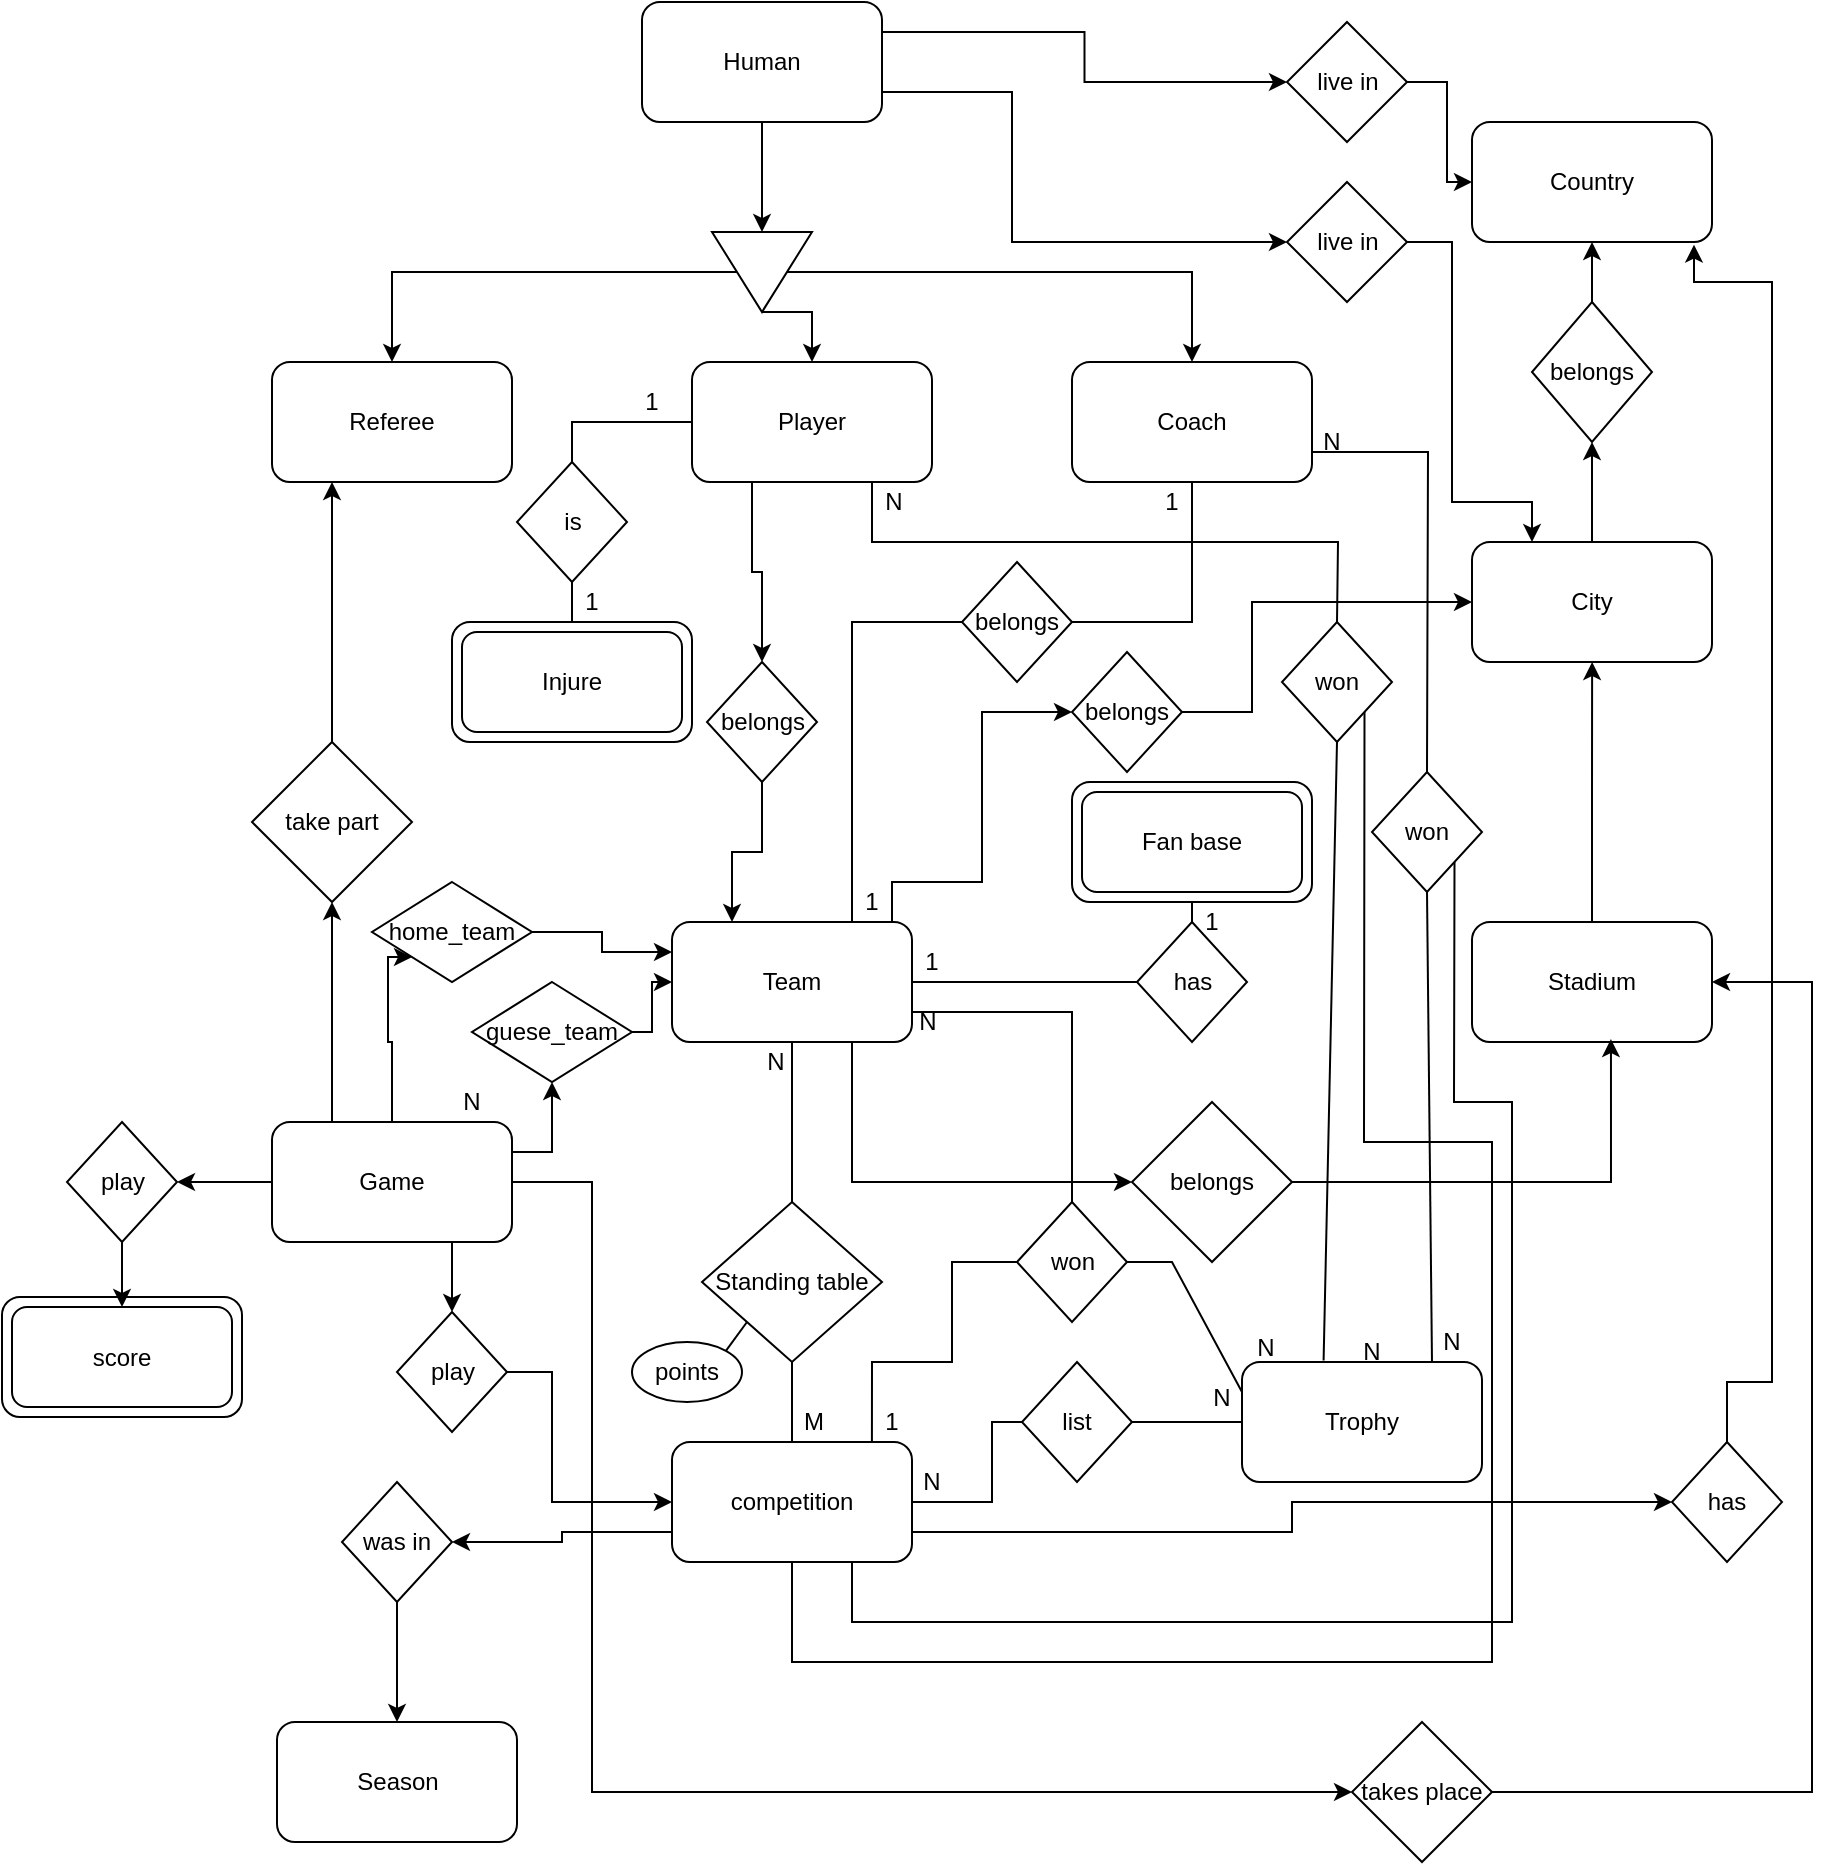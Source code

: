 <mxfile version="21.6.8" type="device">
  <diagram id="R2lEEEUBdFMjLlhIrx00" name="Page-1">
    <mxGraphModel dx="2350" dy="809" grid="1" gridSize="10" guides="1" tooltips="1" connect="1" arrows="1" fold="1" page="1" pageScale="1" pageWidth="850" pageHeight="1100" math="0" shadow="0" extFonts="Permanent Marker^https://fonts.googleapis.com/css?family=Permanent+Marker">
      <root>
        <mxCell id="0" />
        <mxCell id="1" parent="0" />
        <mxCell id="Ifv0peg_9ecCGmpnPI6d-1" value="Trophy" style="rounded=1;whiteSpace=wrap;html=1;" parent="1" vertex="1">
          <mxGeometry x="545" y="690" width="120" height="60" as="geometry" />
        </mxCell>
        <mxCell id="Ifv0peg_9ecCGmpnPI6d-2" value="Coach" style="rounded=1;whiteSpace=wrap;html=1;" parent="1" vertex="1">
          <mxGeometry x="460" y="190" width="120" height="60" as="geometry" />
        </mxCell>
        <mxCell id="a8GGQNK3S_I24VC0n6qX-1" style="edgeStyle=orthogonalEdgeStyle;rounded=0;orthogonalLoop=1;jettySize=auto;html=1;exitX=0.25;exitY=1;exitDx=0;exitDy=0;" parent="1" source="Ifv0peg_9ecCGmpnPI6d-3" target="Ifv0peg_9ecCGmpnPI6d-55" edge="1">
          <mxGeometry relative="1" as="geometry" />
        </mxCell>
        <mxCell id="Ifv0peg_9ecCGmpnPI6d-3" value="Player" style="rounded=1;whiteSpace=wrap;html=1;" parent="1" vertex="1">
          <mxGeometry x="270" y="190" width="120" height="60" as="geometry" />
        </mxCell>
        <mxCell id="Ifv0peg_9ecCGmpnPI6d-4" value="Country" style="rounded=1;whiteSpace=wrap;html=1;" parent="1" vertex="1">
          <mxGeometry x="660" y="70" width="120" height="60" as="geometry" />
        </mxCell>
        <mxCell id="a8GGQNK3S_I24VC0n6qX-11" style="edgeStyle=orthogonalEdgeStyle;rounded=0;orthogonalLoop=1;jettySize=auto;html=1;exitX=1;exitY=0.75;exitDx=0;exitDy=0;entryX=0;entryY=0.5;entryDx=0;entryDy=0;" parent="1" source="Ifv0peg_9ecCGmpnPI6d-5" target="Ifv0peg_9ecCGmpnPI6d-134" edge="1">
          <mxGeometry relative="1" as="geometry">
            <Array as="points">
              <mxPoint x="570" y="775" />
              <mxPoint x="570" y="760" />
            </Array>
          </mxGeometry>
        </mxCell>
        <mxCell id="_Isxe9Zg4nMbzdoY5gLe-24" style="edgeStyle=orthogonalEdgeStyle;rounded=0;orthogonalLoop=1;jettySize=auto;html=1;exitX=0;exitY=0.75;exitDx=0;exitDy=0;entryX=1;entryY=0.5;entryDx=0;entryDy=0;" edge="1" parent="1" source="Ifv0peg_9ecCGmpnPI6d-5" target="a8GGQNK3S_I24VC0n6qX-14">
          <mxGeometry relative="1" as="geometry" />
        </mxCell>
        <mxCell id="Ifv0peg_9ecCGmpnPI6d-5" value="competition" style="rounded=1;whiteSpace=wrap;html=1;" parent="1" vertex="1">
          <mxGeometry x="260" y="730" width="120" height="60" as="geometry" />
        </mxCell>
        <mxCell id="Ifv0peg_9ecCGmpnPI6d-146" style="edgeStyle=orthogonalEdgeStyle;rounded=0;orthogonalLoop=1;jettySize=auto;html=1;exitX=0.5;exitY=0;exitDx=0;exitDy=0;" parent="1" source="Ifv0peg_9ecCGmpnPI6d-6" edge="1">
          <mxGeometry relative="1" as="geometry">
            <mxPoint x="720.059" y="340" as="targetPoint" />
          </mxGeometry>
        </mxCell>
        <mxCell id="Ifv0peg_9ecCGmpnPI6d-6" value="Stadium" style="rounded=1;whiteSpace=wrap;html=1;" parent="1" vertex="1">
          <mxGeometry x="660" y="470" width="120" height="60" as="geometry" />
        </mxCell>
        <mxCell id="Ifv0peg_9ecCGmpnPI6d-7" value="Referee" style="rounded=1;whiteSpace=wrap;html=1;" parent="1" vertex="1">
          <mxGeometry x="60" y="190" width="120" height="60" as="geometry" />
        </mxCell>
        <mxCell id="a8GGQNK3S_I24VC0n6qX-3" style="edgeStyle=orthogonalEdgeStyle;rounded=0;orthogonalLoop=1;jettySize=auto;html=1;exitX=0.5;exitY=0;exitDx=0;exitDy=0;entryX=0.5;entryY=1;entryDx=0;entryDy=0;" parent="1" source="Ifv0peg_9ecCGmpnPI6d-8" target="Ifv0peg_9ecCGmpnPI6d-31" edge="1">
          <mxGeometry relative="1" as="geometry" />
        </mxCell>
        <mxCell id="Ifv0peg_9ecCGmpnPI6d-8" value="City" style="rounded=1;whiteSpace=wrap;html=1;" parent="1" vertex="1">
          <mxGeometry x="660" y="280" width="120" height="60" as="geometry" />
        </mxCell>
        <mxCell id="Ifv0peg_9ecCGmpnPI6d-153" style="edgeStyle=orthogonalEdgeStyle;rounded=0;orthogonalLoop=1;jettySize=auto;html=1;exitX=1;exitY=0.5;exitDx=0;exitDy=0;entryX=0;entryY=0.5;entryDx=0;entryDy=0;" parent="1" source="Ifv0peg_9ecCGmpnPI6d-9" target="Ifv0peg_9ecCGmpnPI6d-137" edge="1">
          <mxGeometry relative="1" as="geometry">
            <mxPoint x="210" y="600.353" as="targetPoint" />
            <Array as="points">
              <mxPoint x="220" y="600" />
              <mxPoint x="220" y="905" />
            </Array>
          </mxGeometry>
        </mxCell>
        <mxCell id="_Isxe9Zg4nMbzdoY5gLe-5" style="edgeStyle=orthogonalEdgeStyle;rounded=0;orthogonalLoop=1;jettySize=auto;html=1;exitX=0;exitY=0.5;exitDx=0;exitDy=0;entryX=1;entryY=0.5;entryDx=0;entryDy=0;" edge="1" parent="1" source="Ifv0peg_9ecCGmpnPI6d-9" target="_Isxe9Zg4nMbzdoY5gLe-3">
          <mxGeometry relative="1" as="geometry" />
        </mxCell>
        <mxCell id="_Isxe9Zg4nMbzdoY5gLe-7" style="edgeStyle=orthogonalEdgeStyle;rounded=0;orthogonalLoop=1;jettySize=auto;html=1;exitX=0.25;exitY=0;exitDx=0;exitDy=0;entryX=0.5;entryY=1;entryDx=0;entryDy=0;" edge="1" parent="1" source="Ifv0peg_9ecCGmpnPI6d-9" target="Ifv0peg_9ecCGmpnPI6d-60">
          <mxGeometry relative="1" as="geometry" />
        </mxCell>
        <mxCell id="_Isxe9Zg4nMbzdoY5gLe-12" style="edgeStyle=orthogonalEdgeStyle;rounded=0;orthogonalLoop=1;jettySize=auto;html=1;exitX=0.75;exitY=1;exitDx=0;exitDy=0;entryX=0.5;entryY=0;entryDx=0;entryDy=0;" edge="1" parent="1" source="Ifv0peg_9ecCGmpnPI6d-9" target="_Isxe9Zg4nMbzdoY5gLe-10">
          <mxGeometry relative="1" as="geometry" />
        </mxCell>
        <mxCell id="_Isxe9Zg4nMbzdoY5gLe-16" style="edgeStyle=orthogonalEdgeStyle;rounded=0;orthogonalLoop=1;jettySize=auto;html=1;exitX=0.5;exitY=0;exitDx=0;exitDy=0;entryX=0;entryY=1;entryDx=0;entryDy=0;" edge="1" parent="1" source="Ifv0peg_9ecCGmpnPI6d-9" target="Ifv0peg_9ecCGmpnPI6d-64">
          <mxGeometry relative="1" as="geometry">
            <Array as="points">
              <mxPoint x="120" y="530" />
              <mxPoint x="118" y="530" />
            </Array>
          </mxGeometry>
        </mxCell>
        <mxCell id="_Isxe9Zg4nMbzdoY5gLe-18" style="edgeStyle=orthogonalEdgeStyle;rounded=0;orthogonalLoop=1;jettySize=auto;html=1;exitX=1;exitY=0.25;exitDx=0;exitDy=0;entryX=0.5;entryY=1;entryDx=0;entryDy=0;" edge="1" parent="1" source="Ifv0peg_9ecCGmpnPI6d-9" target="_Isxe9Zg4nMbzdoY5gLe-15">
          <mxGeometry relative="1" as="geometry" />
        </mxCell>
        <mxCell id="Ifv0peg_9ecCGmpnPI6d-9" value="Game" style="rounded=1;whiteSpace=wrap;html=1;" parent="1" vertex="1">
          <mxGeometry x="60" y="570" width="120" height="60" as="geometry" />
        </mxCell>
        <mxCell id="Ifv0peg_9ecCGmpnPI6d-10" value="Season" style="rounded=1;whiteSpace=wrap;html=1;" parent="1" vertex="1">
          <mxGeometry x="62.5" y="870" width="120" height="60" as="geometry" />
        </mxCell>
        <mxCell id="Ifv0peg_9ecCGmpnPI6d-12" value="Fan base" style="rounded=1;whiteSpace=wrap;html=1;" parent="1" vertex="1">
          <mxGeometry x="460" y="400" width="120" height="60" as="geometry" />
        </mxCell>
        <mxCell id="Ifv0peg_9ecCGmpnPI6d-147" style="edgeStyle=orthogonalEdgeStyle;rounded=0;orthogonalLoop=1;jettySize=auto;html=1;exitX=0.75;exitY=1;exitDx=0;exitDy=0;entryX=0;entryY=0.5;entryDx=0;entryDy=0;" parent="1" source="Ifv0peg_9ecCGmpnPI6d-13" target="Ifv0peg_9ecCGmpnPI6d-70" edge="1">
          <mxGeometry relative="1" as="geometry" />
        </mxCell>
        <mxCell id="Ifv0peg_9ecCGmpnPI6d-13" value="Team" style="rounded=1;whiteSpace=wrap;html=1;" parent="1" vertex="1">
          <mxGeometry x="260" y="470" width="120" height="60" as="geometry" />
        </mxCell>
        <mxCell id="Ifv0peg_9ecCGmpnPI6d-15" value="Injure" style="rounded=1;whiteSpace=wrap;html=1;" parent="1" vertex="1">
          <mxGeometry x="150" y="320" width="120" height="60" as="geometry" />
        </mxCell>
        <mxCell id="Ifv0peg_9ecCGmpnPI6d-19" style="edgeStyle=orthogonalEdgeStyle;rounded=0;orthogonalLoop=1;jettySize=auto;html=1;exitX=0.5;exitY=1;exitDx=0;exitDy=0;entryX=0;entryY=0.5;entryDx=0;entryDy=0;strokeColor=default;" parent="1" source="Ifv0peg_9ecCGmpnPI6d-16" target="Ifv0peg_9ecCGmpnPI6d-18" edge="1">
          <mxGeometry relative="1" as="geometry" />
        </mxCell>
        <mxCell id="a8GGQNK3S_I24VC0n6qX-7" style="edgeStyle=orthogonalEdgeStyle;rounded=0;orthogonalLoop=1;jettySize=auto;html=1;exitX=1;exitY=0.25;exitDx=0;exitDy=0;entryX=0;entryY=0.5;entryDx=0;entryDy=0;" parent="1" source="Ifv0peg_9ecCGmpnPI6d-16" target="Ifv0peg_9ecCGmpnPI6d-129" edge="1">
          <mxGeometry relative="1" as="geometry" />
        </mxCell>
        <mxCell id="a8GGQNK3S_I24VC0n6qX-9" style="edgeStyle=orthogonalEdgeStyle;rounded=0;orthogonalLoop=1;jettySize=auto;html=1;exitX=1;exitY=0.75;exitDx=0;exitDy=0;entryX=0;entryY=0.5;entryDx=0;entryDy=0;" parent="1" source="Ifv0peg_9ecCGmpnPI6d-16" target="Ifv0peg_9ecCGmpnPI6d-28" edge="1">
          <mxGeometry relative="1" as="geometry">
            <Array as="points">
              <mxPoint x="430" y="55" />
              <mxPoint x="430" y="130" />
            </Array>
          </mxGeometry>
        </mxCell>
        <mxCell id="Ifv0peg_9ecCGmpnPI6d-16" value="Human" style="rounded=1;whiteSpace=wrap;html=1;" parent="1" vertex="1">
          <mxGeometry x="245" y="10" width="120" height="60" as="geometry" />
        </mxCell>
        <mxCell id="Ifv0peg_9ecCGmpnPI6d-21" style="edgeStyle=orthogonalEdgeStyle;rounded=0;orthogonalLoop=1;jettySize=auto;html=1;exitX=0.5;exitY=1;exitDx=0;exitDy=0;entryX=0.5;entryY=0;entryDx=0;entryDy=0;" parent="1" source="Ifv0peg_9ecCGmpnPI6d-18" target="Ifv0peg_9ecCGmpnPI6d-7" edge="1">
          <mxGeometry relative="1" as="geometry" />
        </mxCell>
        <mxCell id="Ifv0peg_9ecCGmpnPI6d-22" style="edgeStyle=orthogonalEdgeStyle;rounded=0;orthogonalLoop=1;jettySize=auto;html=1;exitX=1;exitY=0.5;exitDx=0;exitDy=0;entryX=0.5;entryY=0;entryDx=0;entryDy=0;" parent="1" source="Ifv0peg_9ecCGmpnPI6d-18" target="Ifv0peg_9ecCGmpnPI6d-3" edge="1">
          <mxGeometry relative="1" as="geometry" />
        </mxCell>
        <mxCell id="Ifv0peg_9ecCGmpnPI6d-23" style="edgeStyle=orthogonalEdgeStyle;rounded=0;orthogonalLoop=1;jettySize=auto;html=1;exitX=0.5;exitY=0;exitDx=0;exitDy=0;entryX=0.5;entryY=0;entryDx=0;entryDy=0;" parent="1" source="Ifv0peg_9ecCGmpnPI6d-18" target="Ifv0peg_9ecCGmpnPI6d-2" edge="1">
          <mxGeometry relative="1" as="geometry" />
        </mxCell>
        <mxCell id="Ifv0peg_9ecCGmpnPI6d-18" value="" style="triangle;whiteSpace=wrap;html=1;rotation=90;" parent="1" vertex="1">
          <mxGeometry x="285" y="120" width="40" height="50" as="geometry" />
        </mxCell>
        <mxCell id="a8GGQNK3S_I24VC0n6qX-10" style="edgeStyle=orthogonalEdgeStyle;rounded=0;orthogonalLoop=1;jettySize=auto;html=1;exitX=1;exitY=0.5;exitDx=0;exitDy=0;entryX=0.25;entryY=0;entryDx=0;entryDy=0;" parent="1" source="Ifv0peg_9ecCGmpnPI6d-28" target="Ifv0peg_9ecCGmpnPI6d-8" edge="1">
          <mxGeometry relative="1" as="geometry">
            <Array as="points">
              <mxPoint x="650" y="130" />
              <mxPoint x="650" y="260" />
              <mxPoint x="690" y="260" />
            </Array>
          </mxGeometry>
        </mxCell>
        <mxCell id="Ifv0peg_9ecCGmpnPI6d-28" value="live in" style="rhombus;whiteSpace=wrap;html=1;" parent="1" vertex="1">
          <mxGeometry x="567.5" y="100" width="60" height="60" as="geometry" />
        </mxCell>
        <mxCell id="a8GGQNK3S_I24VC0n6qX-4" style="edgeStyle=orthogonalEdgeStyle;rounded=0;orthogonalLoop=1;jettySize=auto;html=1;exitX=0.5;exitY=0;exitDx=0;exitDy=0;entryX=0.5;entryY=1;entryDx=0;entryDy=0;" parent="1" source="Ifv0peg_9ecCGmpnPI6d-31" target="Ifv0peg_9ecCGmpnPI6d-4" edge="1">
          <mxGeometry relative="1" as="geometry" />
        </mxCell>
        <mxCell id="Ifv0peg_9ecCGmpnPI6d-31" value="belongs" style="rhombus;whiteSpace=wrap;html=1;" parent="1" vertex="1">
          <mxGeometry x="690" y="160" width="60" height="70" as="geometry" />
        </mxCell>
        <mxCell id="Ifv0peg_9ecCGmpnPI6d-35" value="" style="endArrow=none;html=1;rounded=0;exitX=0.5;exitY=0;exitDx=0;exitDy=0;entryX=0;entryY=0.5;entryDx=0;entryDy=0;" parent="1" source="Ifv0peg_9ecCGmpnPI6d-36" target="Ifv0peg_9ecCGmpnPI6d-3" edge="1">
          <mxGeometry width="50" height="50" relative="1" as="geometry">
            <mxPoint x="400" y="370" as="sourcePoint" />
            <mxPoint x="450" y="320" as="targetPoint" />
            <Array as="points">
              <mxPoint x="210" y="220" />
            </Array>
          </mxGeometry>
        </mxCell>
        <mxCell id="Ifv0peg_9ecCGmpnPI6d-37" value="" style="endArrow=none;html=1;rounded=0;entryX=0.5;entryY=1;entryDx=0;entryDy=0;exitX=0.5;exitY=0;exitDx=0;exitDy=0;" parent="1" source="Ifv0peg_9ecCGmpnPI6d-15" target="Ifv0peg_9ecCGmpnPI6d-36" edge="1">
          <mxGeometry width="50" height="50" relative="1" as="geometry">
            <mxPoint x="208" y="320" as="sourcePoint" />
            <mxPoint x="260" y="220" as="targetPoint" />
            <Array as="points" />
          </mxGeometry>
        </mxCell>
        <mxCell id="Ifv0peg_9ecCGmpnPI6d-36" value="is" style="rhombus;whiteSpace=wrap;html=1;" parent="1" vertex="1">
          <mxGeometry x="182.5" y="240" width="55" height="60" as="geometry" />
        </mxCell>
        <mxCell id="Ifv0peg_9ecCGmpnPI6d-38" value="" style="rounded=1;whiteSpace=wrap;html=1;gradientColor=none;fillColor=none;" parent="1" vertex="1">
          <mxGeometry x="155" y="325" width="110" height="50" as="geometry" />
        </mxCell>
        <mxCell id="Ifv0peg_9ecCGmpnPI6d-39" value="" style="rounded=1;whiteSpace=wrap;html=1;gradientColor=none;fillColor=none;" parent="1" vertex="1">
          <mxGeometry x="465" y="405" width="110" height="50" as="geometry" />
        </mxCell>
        <mxCell id="Ifv0peg_9ecCGmpnPI6d-40" value="has" style="rhombus;whiteSpace=wrap;html=1;" parent="1" vertex="1">
          <mxGeometry x="492.5" y="470" width="55" height="60" as="geometry" />
        </mxCell>
        <mxCell id="Ifv0peg_9ecCGmpnPI6d-41" value="" style="endArrow=none;html=1;rounded=0;exitX=1;exitY=0.5;exitDx=0;exitDy=0;" parent="1" source="Ifv0peg_9ecCGmpnPI6d-13" target="Ifv0peg_9ecCGmpnPI6d-40" edge="1">
          <mxGeometry width="50" height="50" relative="1" as="geometry">
            <mxPoint x="400" y="370" as="sourcePoint" />
            <mxPoint x="490" y="500" as="targetPoint" />
          </mxGeometry>
        </mxCell>
        <mxCell id="Ifv0peg_9ecCGmpnPI6d-42" value="" style="endArrow=none;html=1;rounded=0;exitX=0.5;exitY=1;exitDx=0;exitDy=0;entryX=0.5;entryY=0;entryDx=0;entryDy=0;" parent="1" source="Ifv0peg_9ecCGmpnPI6d-12" target="Ifv0peg_9ecCGmpnPI6d-40" edge="1">
          <mxGeometry width="50" height="50" relative="1" as="geometry">
            <mxPoint x="390" y="510" as="sourcePoint" />
            <mxPoint x="500" y="510" as="targetPoint" />
          </mxGeometry>
        </mxCell>
        <mxCell id="Ifv0peg_9ecCGmpnPI6d-43" value="" style="endArrow=none;html=1;rounded=0;entryX=0.5;entryY=1;entryDx=0;entryDy=0;exitX=1;exitY=0.5;exitDx=0;exitDy=0;" parent="1" source="Ifv0peg_9ecCGmpnPI6d-57" target="Ifv0peg_9ecCGmpnPI6d-2" edge="1">
          <mxGeometry width="50" height="50" relative="1" as="geometry">
            <mxPoint x="360" y="470" as="sourcePoint" />
            <mxPoint x="450" y="320" as="targetPoint" />
            <Array as="points">
              <mxPoint x="520" y="320" />
            </Array>
          </mxGeometry>
        </mxCell>
        <mxCell id="Ifv0peg_9ecCGmpnPI6d-44" value="1" style="text;html=1;strokeColor=none;fillColor=none;align=center;verticalAlign=middle;whiteSpace=wrap;rounded=0;" parent="1" vertex="1">
          <mxGeometry x="520" y="460" width="20" height="20" as="geometry" />
        </mxCell>
        <mxCell id="Ifv0peg_9ecCGmpnPI6d-45" value="1" style="text;html=1;strokeColor=none;fillColor=none;align=center;verticalAlign=middle;whiteSpace=wrap;rounded=0;" parent="1" vertex="1">
          <mxGeometry x="380" y="480" width="20" height="20" as="geometry" />
        </mxCell>
        <mxCell id="Ifv0peg_9ecCGmpnPI6d-46" value="1" style="text;html=1;strokeColor=none;fillColor=none;align=center;verticalAlign=middle;whiteSpace=wrap;rounded=0;" parent="1" vertex="1">
          <mxGeometry x="210" y="300" width="20" height="20" as="geometry" />
        </mxCell>
        <mxCell id="Ifv0peg_9ecCGmpnPI6d-47" value="1" style="text;html=1;strokeColor=none;fillColor=none;align=center;verticalAlign=middle;whiteSpace=wrap;rounded=0;" parent="1" vertex="1">
          <mxGeometry x="240" y="200" width="20" height="20" as="geometry" />
        </mxCell>
        <mxCell id="a8GGQNK3S_I24VC0n6qX-6" style="edgeStyle=orthogonalEdgeStyle;rounded=0;orthogonalLoop=1;jettySize=auto;html=1;exitX=1;exitY=1;exitDx=0;exitDy=0;entryX=0;entryY=0.5;entryDx=0;entryDy=0;" parent="1" source="Ifv0peg_9ecCGmpnPI6d-52" target="Ifv0peg_9ecCGmpnPI6d-142" edge="1">
          <mxGeometry relative="1" as="geometry">
            <Array as="points">
              <mxPoint x="370" y="450" />
              <mxPoint x="415" y="450" />
              <mxPoint x="415" y="365" />
            </Array>
          </mxGeometry>
        </mxCell>
        <mxCell id="Ifv0peg_9ecCGmpnPI6d-52" value="1" style="text;html=1;strokeColor=none;fillColor=none;align=center;verticalAlign=middle;whiteSpace=wrap;rounded=0;" parent="1" vertex="1">
          <mxGeometry x="350" y="450" width="20" height="20" as="geometry" />
        </mxCell>
        <mxCell id="Ifv0peg_9ecCGmpnPI6d-53" value="1" style="text;html=1;strokeColor=none;fillColor=none;align=center;verticalAlign=middle;whiteSpace=wrap;rounded=0;" parent="1" vertex="1">
          <mxGeometry x="500" y="250" width="20" height="20" as="geometry" />
        </mxCell>
        <mxCell id="a8GGQNK3S_I24VC0n6qX-2" style="edgeStyle=orthogonalEdgeStyle;rounded=0;orthogonalLoop=1;jettySize=auto;html=1;exitX=0.5;exitY=1;exitDx=0;exitDy=0;entryX=0.25;entryY=0;entryDx=0;entryDy=0;" parent="1" source="Ifv0peg_9ecCGmpnPI6d-55" target="Ifv0peg_9ecCGmpnPI6d-13" edge="1">
          <mxGeometry relative="1" as="geometry" />
        </mxCell>
        <mxCell id="Ifv0peg_9ecCGmpnPI6d-55" value="belongs" style="rhombus;whiteSpace=wrap;html=1;" parent="1" vertex="1">
          <mxGeometry x="277.5" y="340" width="55" height="60" as="geometry" />
        </mxCell>
        <mxCell id="Ifv0peg_9ecCGmpnPI6d-58" value="" style="endArrow=none;html=1;rounded=0;entryX=0;entryY=0.5;entryDx=0;entryDy=0;exitX=0.75;exitY=0;exitDx=0;exitDy=0;" parent="1" source="Ifv0peg_9ecCGmpnPI6d-13" target="Ifv0peg_9ecCGmpnPI6d-57" edge="1">
          <mxGeometry width="50" height="50" relative="1" as="geometry">
            <mxPoint x="350" y="470" as="sourcePoint" />
            <mxPoint x="520" y="250" as="targetPoint" />
            <Array as="points">
              <mxPoint x="350" y="320" />
            </Array>
          </mxGeometry>
        </mxCell>
        <mxCell id="Ifv0peg_9ecCGmpnPI6d-57" value="belongs" style="rhombus;whiteSpace=wrap;html=1;" parent="1" vertex="1">
          <mxGeometry x="405" y="290" width="55" height="60" as="geometry" />
        </mxCell>
        <mxCell id="_Isxe9Zg4nMbzdoY5gLe-8" style="edgeStyle=orthogonalEdgeStyle;rounded=0;orthogonalLoop=1;jettySize=auto;html=1;exitX=0.5;exitY=0;exitDx=0;exitDy=0;entryX=0.25;entryY=1;entryDx=0;entryDy=0;" edge="1" parent="1" source="Ifv0peg_9ecCGmpnPI6d-60" target="Ifv0peg_9ecCGmpnPI6d-7">
          <mxGeometry relative="1" as="geometry" />
        </mxCell>
        <mxCell id="Ifv0peg_9ecCGmpnPI6d-60" value="take part" style="rhombus;whiteSpace=wrap;html=1;" parent="1" vertex="1">
          <mxGeometry x="50" y="380" width="80" height="80" as="geometry" />
        </mxCell>
        <mxCell id="_Isxe9Zg4nMbzdoY5gLe-17" style="edgeStyle=orthogonalEdgeStyle;rounded=0;orthogonalLoop=1;jettySize=auto;html=1;exitX=1;exitY=0.5;exitDx=0;exitDy=0;entryX=0;entryY=0.25;entryDx=0;entryDy=0;" edge="1" parent="1" source="Ifv0peg_9ecCGmpnPI6d-64" target="Ifv0peg_9ecCGmpnPI6d-13">
          <mxGeometry relative="1" as="geometry">
            <mxPoint x="252.5" y="480" as="targetPoint" />
          </mxGeometry>
        </mxCell>
        <mxCell id="Ifv0peg_9ecCGmpnPI6d-64" value="home_team" style="rhombus;whiteSpace=wrap;html=1;" parent="1" vertex="1">
          <mxGeometry x="110" y="450" width="80" height="50" as="geometry" />
        </mxCell>
        <mxCell id="Ifv0peg_9ecCGmpnPI6d-67" value="N" style="text;html=1;strokeColor=none;fillColor=none;align=center;verticalAlign=middle;whiteSpace=wrap;rounded=0;" parent="1" vertex="1">
          <mxGeometry x="150" y="550" width="20" height="20" as="geometry" />
        </mxCell>
        <mxCell id="Ifv0peg_9ecCGmpnPI6d-148" style="edgeStyle=orthogonalEdgeStyle;rounded=0;orthogonalLoop=1;jettySize=auto;html=1;exitX=1;exitY=0.5;exitDx=0;exitDy=0;entryX=0.579;entryY=0.976;entryDx=0;entryDy=0;entryPerimeter=0;" parent="1" source="Ifv0peg_9ecCGmpnPI6d-70" target="Ifv0peg_9ecCGmpnPI6d-6" edge="1">
          <mxGeometry relative="1" as="geometry" />
        </mxCell>
        <mxCell id="Ifv0peg_9ecCGmpnPI6d-70" value="belongs" style="rhombus;whiteSpace=wrap;html=1;" parent="1" vertex="1">
          <mxGeometry x="490" y="560" width="80" height="80" as="geometry" />
        </mxCell>
        <mxCell id="Ifv0peg_9ecCGmpnPI6d-75" value="" style="endArrow=none;html=1;rounded=0;entryX=0.5;entryY=1;entryDx=0;entryDy=0;exitX=0.5;exitY=0;exitDx=0;exitDy=0;" parent="1" source="Ifv0peg_9ecCGmpnPI6d-74" target="Ifv0peg_9ecCGmpnPI6d-13" edge="1">
          <mxGeometry width="50" height="50" relative="1" as="geometry">
            <mxPoint x="400" y="670" as="sourcePoint" />
            <mxPoint x="320" y="550" as="targetPoint" />
          </mxGeometry>
        </mxCell>
        <mxCell id="Ifv0peg_9ecCGmpnPI6d-76" value="" style="endArrow=none;html=1;rounded=0;entryX=0.5;entryY=1;entryDx=0;entryDy=0;exitX=0.5;exitY=0;exitDx=0;exitDy=0;" parent="1" source="Ifv0peg_9ecCGmpnPI6d-5" target="Ifv0peg_9ecCGmpnPI6d-74" edge="1">
          <mxGeometry width="50" height="50" relative="1" as="geometry">
            <mxPoint x="320" y="730" as="sourcePoint" />
            <mxPoint x="320" y="530" as="targetPoint" />
          </mxGeometry>
        </mxCell>
        <mxCell id="Ifv0peg_9ecCGmpnPI6d-74" value="Standing table" style="rhombus;whiteSpace=wrap;html=1;" parent="1" vertex="1">
          <mxGeometry x="275" y="610" width="90" height="80" as="geometry" />
        </mxCell>
        <mxCell id="Ifv0peg_9ecCGmpnPI6d-77" value="N" style="text;html=1;strokeColor=none;fillColor=none;align=center;verticalAlign=middle;whiteSpace=wrap;rounded=0;" parent="1" vertex="1">
          <mxGeometry x="302" y="530" width="20" height="20" as="geometry" />
        </mxCell>
        <mxCell id="Ifv0peg_9ecCGmpnPI6d-78" value="M" style="text;html=1;strokeColor=none;fillColor=none;align=center;verticalAlign=middle;whiteSpace=wrap;rounded=0;" parent="1" vertex="1">
          <mxGeometry x="321" y="710" width="20" height="20" as="geometry" />
        </mxCell>
        <mxCell id="Ifv0peg_9ecCGmpnPI6d-81" value="list" style="rhombus;whiteSpace=wrap;html=1;" parent="1" vertex="1">
          <mxGeometry x="435" y="690" width="55" height="60" as="geometry" />
        </mxCell>
        <mxCell id="Ifv0peg_9ecCGmpnPI6d-82" value="" style="endArrow=none;html=1;rounded=0;exitX=1;exitY=0.5;exitDx=0;exitDy=0;entryX=0;entryY=0.5;entryDx=0;entryDy=0;" parent="1" source="Ifv0peg_9ecCGmpnPI6d-5" target="Ifv0peg_9ecCGmpnPI6d-81" edge="1">
          <mxGeometry width="50" height="50" relative="1" as="geometry">
            <mxPoint x="400" y="670" as="sourcePoint" />
            <mxPoint x="430" y="760" as="targetPoint" />
            <Array as="points">
              <mxPoint x="420" y="760" />
              <mxPoint x="420" y="720" />
            </Array>
          </mxGeometry>
        </mxCell>
        <mxCell id="Ifv0peg_9ecCGmpnPI6d-83" value="" style="endArrow=none;html=1;rounded=0;entryX=0;entryY=0.5;entryDx=0;entryDy=0;exitX=1;exitY=0.5;exitDx=0;exitDy=0;" parent="1" source="Ifv0peg_9ecCGmpnPI6d-81" target="Ifv0peg_9ecCGmpnPI6d-1" edge="1">
          <mxGeometry width="50" height="50" relative="1" as="geometry">
            <mxPoint x="490" y="720" as="sourcePoint" />
            <mxPoint x="440" y="730" as="targetPoint" />
          </mxGeometry>
        </mxCell>
        <mxCell id="Ifv0peg_9ecCGmpnPI6d-84" value="N" style="text;html=1;strokeColor=none;fillColor=none;align=center;verticalAlign=middle;whiteSpace=wrap;rounded=0;" parent="1" vertex="1">
          <mxGeometry x="380" y="740" width="20" height="20" as="geometry" />
        </mxCell>
        <mxCell id="Ifv0peg_9ecCGmpnPI6d-85" value="N" style="text;html=1;strokeColor=none;fillColor=none;align=center;verticalAlign=middle;whiteSpace=wrap;rounded=0;" parent="1" vertex="1">
          <mxGeometry x="525" y="697.5" width="20" height="20" as="geometry" />
        </mxCell>
        <mxCell id="Ifv0peg_9ecCGmpnPI6d-111" value="" style="endArrow=none;html=1;rounded=0;exitX=0.5;exitY=0;exitDx=0;exitDy=0;entryX=0.75;entryY=1;entryDx=0;entryDy=0;" parent="1" source="Ifv0peg_9ecCGmpnPI6d-109" target="Ifv0peg_9ecCGmpnPI6d-3" edge="1">
          <mxGeometry width="50" height="50" relative="1" as="geometry">
            <mxPoint x="630" y="690" as="sourcePoint" />
            <mxPoint x="360" y="250" as="targetPoint" />
            <Array as="points">
              <mxPoint x="593" y="280" />
              <mxPoint x="360" y="280" />
            </Array>
          </mxGeometry>
        </mxCell>
        <mxCell id="Ifv0peg_9ecCGmpnPI6d-109" value="won" style="rhombus;whiteSpace=wrap;html=1;" parent="1" vertex="1">
          <mxGeometry x="565" y="320" width="55" height="60" as="geometry" />
        </mxCell>
        <mxCell id="Ifv0peg_9ecCGmpnPI6d-113" value="" style="endArrow=none;html=1;rounded=0;entryX=0.5;entryY=1;entryDx=0;entryDy=0;exitX=0.34;exitY=-0.013;exitDx=0;exitDy=0;exitPerimeter=0;" parent="1" source="Ifv0peg_9ecCGmpnPI6d-1" target="Ifv0peg_9ecCGmpnPI6d-109" edge="1">
          <mxGeometry width="50" height="50" relative="1" as="geometry">
            <mxPoint x="500" y="730" as="sourcePoint" />
            <mxPoint x="550" y="730" as="targetPoint" />
          </mxGeometry>
        </mxCell>
        <mxCell id="Ifv0peg_9ecCGmpnPI6d-117" value="" style="endArrow=none;html=1;rounded=0;exitX=1;exitY=0.75;exitDx=0;exitDy=0;entryX=0.5;entryY=0;entryDx=0;entryDy=0;" parent="1" source="Ifv0peg_9ecCGmpnPI6d-13" target="Ifv0peg_9ecCGmpnPI6d-116" edge="1">
          <mxGeometry width="50" height="50" relative="1" as="geometry">
            <mxPoint x="380" y="515" as="sourcePoint" />
            <mxPoint x="570" y="690" as="targetPoint" />
            <Array as="points">
              <mxPoint x="460" y="515" />
            </Array>
          </mxGeometry>
        </mxCell>
        <mxCell id="Ifv0peg_9ecCGmpnPI6d-116" value="won" style="rhombus;whiteSpace=wrap;html=1;" parent="1" vertex="1">
          <mxGeometry x="432.5" y="610" width="55" height="60" as="geometry" />
        </mxCell>
        <mxCell id="Ifv0peg_9ecCGmpnPI6d-118" value="" style="endArrow=none;html=1;rounded=0;exitX=0;exitY=0.25;exitDx=0;exitDy=0;entryX=1;entryY=0.5;entryDx=0;entryDy=0;" parent="1" source="Ifv0peg_9ecCGmpnPI6d-1" target="Ifv0peg_9ecCGmpnPI6d-116" edge="1">
          <mxGeometry width="50" height="50" relative="1" as="geometry">
            <mxPoint x="572.5" y="695" as="sourcePoint" />
            <mxPoint x="470" y="620" as="targetPoint" />
            <Array as="points">
              <mxPoint x="510" y="640" />
            </Array>
          </mxGeometry>
        </mxCell>
        <mxCell id="Ifv0peg_9ecCGmpnPI6d-119" value="won" style="rhombus;whiteSpace=wrap;html=1;" parent="1" vertex="1">
          <mxGeometry x="610" y="395" width="55" height="60" as="geometry" />
        </mxCell>
        <mxCell id="Ifv0peg_9ecCGmpnPI6d-120" value="" style="endArrow=none;html=1;rounded=0;exitX=0.5;exitY=0;exitDx=0;exitDy=0;entryX=1;entryY=0.75;entryDx=0;entryDy=0;" parent="1" source="Ifv0peg_9ecCGmpnPI6d-119" target="Ifv0peg_9ecCGmpnPI6d-2" edge="1">
          <mxGeometry width="50" height="50" relative="1" as="geometry">
            <mxPoint x="583" y="705" as="sourcePoint" />
            <mxPoint x="498" y="650" as="targetPoint" />
            <Array as="points">
              <mxPoint x="638" y="235" />
            </Array>
          </mxGeometry>
        </mxCell>
        <mxCell id="Ifv0peg_9ecCGmpnPI6d-121" value="" style="endArrow=none;html=1;rounded=0;entryX=0.5;entryY=1;entryDx=0;entryDy=0;exitX=0;exitY=1;exitDx=0;exitDy=0;" parent="1" source="Ifv0peg_9ecCGmpnPI6d-123" target="Ifv0peg_9ecCGmpnPI6d-119" edge="1">
          <mxGeometry width="50" height="50" relative="1" as="geometry">
            <mxPoint x="620" y="660" as="sourcePoint" />
            <mxPoint x="550" y="730" as="targetPoint" />
          </mxGeometry>
        </mxCell>
        <mxCell id="Ifv0peg_9ecCGmpnPI6d-122" value="N" style="text;html=1;strokeColor=none;fillColor=none;align=center;verticalAlign=middle;whiteSpace=wrap;rounded=0;" parent="1" vertex="1">
          <mxGeometry x="580" y="220" width="20" height="20" as="geometry" />
        </mxCell>
        <mxCell id="Ifv0peg_9ecCGmpnPI6d-123" value="N" style="text;html=1;strokeColor=none;fillColor=none;align=center;verticalAlign=middle;whiteSpace=wrap;rounded=0;" parent="1" vertex="1">
          <mxGeometry x="640" y="670" width="20" height="20" as="geometry" />
        </mxCell>
        <mxCell id="Ifv0peg_9ecCGmpnPI6d-124" value="N" style="text;html=1;strokeColor=none;fillColor=none;align=center;verticalAlign=middle;whiteSpace=wrap;rounded=0;" parent="1" vertex="1">
          <mxGeometry x="600" y="675" width="20" height="20" as="geometry" />
        </mxCell>
        <mxCell id="Ifv0peg_9ecCGmpnPI6d-125" value="N" style="text;html=1;strokeColor=none;fillColor=none;align=center;verticalAlign=middle;whiteSpace=wrap;rounded=0;" parent="1" vertex="1">
          <mxGeometry x="547" y="673" width="20" height="20" as="geometry" />
        </mxCell>
        <mxCell id="Ifv0peg_9ecCGmpnPI6d-126" value="N" style="text;html=1;strokeColor=none;fillColor=none;align=center;verticalAlign=middle;whiteSpace=wrap;rounded=0;" parent="1" vertex="1">
          <mxGeometry x="377.5" y="510" width="20" height="20" as="geometry" />
        </mxCell>
        <mxCell id="Ifv0peg_9ecCGmpnPI6d-127" value="N" style="text;html=1;strokeColor=none;fillColor=none;align=center;verticalAlign=middle;whiteSpace=wrap;rounded=0;" parent="1" vertex="1">
          <mxGeometry x="361" y="250" width="20" height="20" as="geometry" />
        </mxCell>
        <mxCell id="a8GGQNK3S_I24VC0n6qX-8" style="edgeStyle=orthogonalEdgeStyle;rounded=0;orthogonalLoop=1;jettySize=auto;html=1;exitX=1;exitY=0.5;exitDx=0;exitDy=0;entryX=0;entryY=0.5;entryDx=0;entryDy=0;" parent="1" source="Ifv0peg_9ecCGmpnPI6d-129" target="Ifv0peg_9ecCGmpnPI6d-4" edge="1">
          <mxGeometry relative="1" as="geometry" />
        </mxCell>
        <mxCell id="Ifv0peg_9ecCGmpnPI6d-129" value="live in" style="rhombus;whiteSpace=wrap;html=1;" parent="1" vertex="1">
          <mxGeometry x="567.5" y="20" width="60" height="60" as="geometry" />
        </mxCell>
        <mxCell id="a8GGQNK3S_I24VC0n6qX-12" style="edgeStyle=orthogonalEdgeStyle;rounded=0;orthogonalLoop=1;jettySize=auto;html=1;exitX=0.5;exitY=0;exitDx=0;exitDy=0;entryX=0.925;entryY=1.022;entryDx=0;entryDy=0;entryPerimeter=0;" parent="1" source="Ifv0peg_9ecCGmpnPI6d-134" target="Ifv0peg_9ecCGmpnPI6d-4" edge="1">
          <mxGeometry relative="1" as="geometry">
            <Array as="points">
              <mxPoint x="788" y="700" />
              <mxPoint x="810" y="700" />
              <mxPoint x="810" y="150" />
              <mxPoint x="771" y="150" />
            </Array>
          </mxGeometry>
        </mxCell>
        <mxCell id="Ifv0peg_9ecCGmpnPI6d-134" value="has" style="rhombus;whiteSpace=wrap;html=1;" parent="1" vertex="1">
          <mxGeometry x="760" y="730" width="55" height="60" as="geometry" />
        </mxCell>
        <mxCell id="Ifv0peg_9ecCGmpnPI6d-154" style="edgeStyle=orthogonalEdgeStyle;rounded=0;orthogonalLoop=1;jettySize=auto;html=1;exitX=1;exitY=0.5;exitDx=0;exitDy=0;entryX=1;entryY=0.5;entryDx=0;entryDy=0;" parent="1" source="Ifv0peg_9ecCGmpnPI6d-137" target="Ifv0peg_9ecCGmpnPI6d-6" edge="1">
          <mxGeometry relative="1" as="geometry">
            <mxPoint x="830" y="90" as="targetPoint" />
            <Array as="points">
              <mxPoint x="830" y="905" />
              <mxPoint x="830" y="500" />
            </Array>
          </mxGeometry>
        </mxCell>
        <mxCell id="Ifv0peg_9ecCGmpnPI6d-137" value="takes place" style="rhombus;whiteSpace=wrap;html=1;" parent="1" vertex="1">
          <mxGeometry x="600" y="870" width="70" height="70" as="geometry" />
        </mxCell>
        <mxCell id="a8GGQNK3S_I24VC0n6qX-5" style="edgeStyle=orthogonalEdgeStyle;rounded=0;orthogonalLoop=1;jettySize=auto;html=1;exitX=1;exitY=0.5;exitDx=0;exitDy=0;" parent="1" source="Ifv0peg_9ecCGmpnPI6d-142" target="Ifv0peg_9ecCGmpnPI6d-8" edge="1">
          <mxGeometry relative="1" as="geometry">
            <Array as="points">
              <mxPoint x="550" y="365" />
              <mxPoint x="550" y="310" />
            </Array>
          </mxGeometry>
        </mxCell>
        <mxCell id="Ifv0peg_9ecCGmpnPI6d-142" value="belongs" style="rhombus;whiteSpace=wrap;html=1;" parent="1" vertex="1">
          <mxGeometry x="460" y="335" width="55" height="60" as="geometry" />
        </mxCell>
        <mxCell id="Ifv0peg_9ecCGmpnPI6d-149" value="points" style="ellipse;whiteSpace=wrap;html=1;" parent="1" vertex="1">
          <mxGeometry x="240" y="680" width="55" height="30" as="geometry" />
        </mxCell>
        <mxCell id="Ifv0peg_9ecCGmpnPI6d-152" value="" style="endArrow=none;html=1;rounded=0;entryX=1;entryY=0;entryDx=0;entryDy=0;exitX=0;exitY=1;exitDx=0;exitDy=0;" parent="1" source="Ifv0peg_9ecCGmpnPI6d-74" target="Ifv0peg_9ecCGmpnPI6d-149" edge="1">
          <mxGeometry width="50" height="50" relative="1" as="geometry">
            <mxPoint x="311" y="633" as="sourcePoint" />
            <mxPoint x="293" y="625" as="targetPoint" />
          </mxGeometry>
        </mxCell>
        <mxCell id="_Isxe9Zg4nMbzdoY5gLe-23" style="edgeStyle=orthogonalEdgeStyle;rounded=0;orthogonalLoop=1;jettySize=auto;html=1;exitX=0.5;exitY=1;exitDx=0;exitDy=0;entryX=0.5;entryY=0;entryDx=0;entryDy=0;" edge="1" parent="1" source="a8GGQNK3S_I24VC0n6qX-14" target="Ifv0peg_9ecCGmpnPI6d-10">
          <mxGeometry relative="1" as="geometry" />
        </mxCell>
        <mxCell id="a8GGQNK3S_I24VC0n6qX-14" value="was in" style="rhombus;whiteSpace=wrap;html=1;" parent="1" vertex="1">
          <mxGeometry x="95" y="750" width="55" height="60" as="geometry" />
        </mxCell>
        <mxCell id="_Isxe9Zg4nMbzdoY5gLe-1" value="" style="rounded=1;whiteSpace=wrap;html=1;" vertex="1" parent="1">
          <mxGeometry x="-75" y="657.5" width="120" height="60" as="geometry" />
        </mxCell>
        <mxCell id="_Isxe9Zg4nMbzdoY5gLe-2" value="score" style="rounded=1;whiteSpace=wrap;html=1;gradientColor=none;fillColor=none;" vertex="1" parent="1">
          <mxGeometry x="-70" y="662.5" width="110" height="50" as="geometry" />
        </mxCell>
        <mxCell id="_Isxe9Zg4nMbzdoY5gLe-6" style="edgeStyle=orthogonalEdgeStyle;rounded=0;orthogonalLoop=1;jettySize=auto;html=1;exitX=0.5;exitY=1;exitDx=0;exitDy=0;entryX=0.5;entryY=0;entryDx=0;entryDy=0;" edge="1" parent="1" source="_Isxe9Zg4nMbzdoY5gLe-3" target="_Isxe9Zg4nMbzdoY5gLe-2">
          <mxGeometry relative="1" as="geometry">
            <mxPoint x="-15" y="652.5" as="sourcePoint" />
          </mxGeometry>
        </mxCell>
        <mxCell id="_Isxe9Zg4nMbzdoY5gLe-3" value="play" style="rhombus;whiteSpace=wrap;html=1;" vertex="1" parent="1">
          <mxGeometry x="-42.5" y="570" width="55" height="60" as="geometry" />
        </mxCell>
        <mxCell id="_Isxe9Zg4nMbzdoY5gLe-13" style="edgeStyle=orthogonalEdgeStyle;rounded=0;orthogonalLoop=1;jettySize=auto;html=1;exitX=1;exitY=0.5;exitDx=0;exitDy=0;entryX=0;entryY=0.5;entryDx=0;entryDy=0;" edge="1" parent="1" source="_Isxe9Zg4nMbzdoY5gLe-10" target="Ifv0peg_9ecCGmpnPI6d-5">
          <mxGeometry relative="1" as="geometry">
            <Array as="points">
              <mxPoint x="200" y="695" />
              <mxPoint x="200" y="760" />
            </Array>
          </mxGeometry>
        </mxCell>
        <mxCell id="_Isxe9Zg4nMbzdoY5gLe-10" value="play" style="rhombus;whiteSpace=wrap;html=1;" vertex="1" parent="1">
          <mxGeometry x="122.5" y="665" width="55" height="60" as="geometry" />
        </mxCell>
        <mxCell id="_Isxe9Zg4nMbzdoY5gLe-19" style="edgeStyle=orthogonalEdgeStyle;rounded=0;orthogonalLoop=1;jettySize=auto;html=1;exitX=1;exitY=0.5;exitDx=0;exitDy=0;entryX=0;entryY=0.5;entryDx=0;entryDy=0;" edge="1" parent="1" source="_Isxe9Zg4nMbzdoY5gLe-15" target="Ifv0peg_9ecCGmpnPI6d-13">
          <mxGeometry relative="1" as="geometry">
            <Array as="points">
              <mxPoint x="250" y="525" />
              <mxPoint x="250" y="500" />
            </Array>
          </mxGeometry>
        </mxCell>
        <mxCell id="_Isxe9Zg4nMbzdoY5gLe-15" value="guese_team" style="rhombus;whiteSpace=wrap;html=1;" vertex="1" parent="1">
          <mxGeometry x="160" y="500" width="80" height="50" as="geometry" />
        </mxCell>
        <mxCell id="_Isxe9Zg4nMbzdoY5gLe-26" value="" style="endArrow=none;html=1;rounded=0;exitX=0.833;exitY=0;exitDx=0;exitDy=0;exitPerimeter=0;entryX=0;entryY=0.5;entryDx=0;entryDy=0;" edge="1" parent="1" source="Ifv0peg_9ecCGmpnPI6d-5" target="Ifv0peg_9ecCGmpnPI6d-116">
          <mxGeometry width="50" height="50" relative="1" as="geometry">
            <mxPoint x="400" y="550" as="sourcePoint" />
            <mxPoint x="450" y="500" as="targetPoint" />
            <Array as="points">
              <mxPoint x="360" y="690" />
              <mxPoint x="400" y="690" />
              <mxPoint x="400" y="640" />
            </Array>
          </mxGeometry>
        </mxCell>
        <mxCell id="_Isxe9Zg4nMbzdoY5gLe-27" value="1" style="text;html=1;strokeColor=none;fillColor=none;align=center;verticalAlign=middle;whiteSpace=wrap;rounded=0;" vertex="1" parent="1">
          <mxGeometry x="360" y="710" width="20" height="20" as="geometry" />
        </mxCell>
        <mxCell id="_Isxe9Zg4nMbzdoY5gLe-29" value="" style="endArrow=none;html=1;rounded=0;exitX=0.75;exitY=1;exitDx=0;exitDy=0;entryX=1;entryY=1;entryDx=0;entryDy=0;" edge="1" parent="1" source="Ifv0peg_9ecCGmpnPI6d-5" target="Ifv0peg_9ecCGmpnPI6d-119">
          <mxGeometry width="50" height="50" relative="1" as="geometry">
            <mxPoint x="410" y="640" as="sourcePoint" />
            <mxPoint x="460" y="590" as="targetPoint" />
            <Array as="points">
              <mxPoint x="350" y="820" />
              <mxPoint x="680" y="820" />
              <mxPoint x="680" y="560" />
              <mxPoint x="651" y="560" />
            </Array>
          </mxGeometry>
        </mxCell>
        <mxCell id="_Isxe9Zg4nMbzdoY5gLe-30" value="" style="endArrow=none;html=1;rounded=0;entryX=0.5;entryY=1;entryDx=0;entryDy=0;exitX=1;exitY=1;exitDx=0;exitDy=0;" edge="1" parent="1" source="Ifv0peg_9ecCGmpnPI6d-109" target="Ifv0peg_9ecCGmpnPI6d-5">
          <mxGeometry width="50" height="50" relative="1" as="geometry">
            <mxPoint x="270" y="860" as="sourcePoint" />
            <mxPoint x="320" y="810" as="targetPoint" />
            <Array as="points">
              <mxPoint x="606" y="580" />
              <mxPoint x="670" y="580" />
              <mxPoint x="670" y="840" />
              <mxPoint x="320" y="840" />
            </Array>
          </mxGeometry>
        </mxCell>
      </root>
    </mxGraphModel>
  </diagram>
</mxfile>
